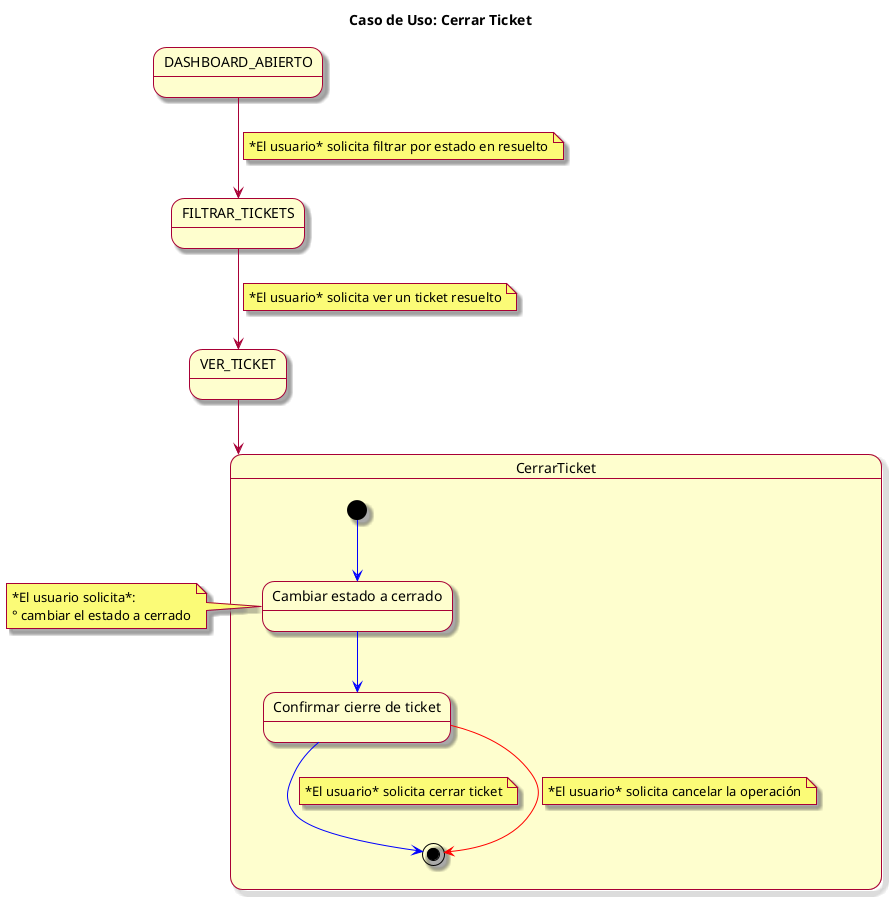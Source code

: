@startuml
skin rose
title Caso de Uso: Cerrar Ticket

state DASHBOARD_ABIERTO
state VER_TICKET
state FILTRAR_TICKETS

DASHBOARD_ABIERTO --> FILTRAR_TICKETS
note on link: *El usuario* solicita filtrar por estado en resuelto
FILTRAR_TICKETS --> VER_TICKET
note on link: *El usuario* solicita ver un ticket resuelto
VER_TICKET --> CerrarTicket

state CerrarTicket {

  [*] -[#blue]-> ingresarVerTicket
  state "Cambiar estado a cerrado" as ingresarVerTicket
  ingresarVerTicket -[#blue]-> confirmarCierre
  state "Confirmar cierre de ticket" as confirmarCierre
  confirmarCierre -[#blue]-> [*]
  note on link: *El usuario* solicita cerrar ticket
    
  confirmarCierre -[#red]-> [*]
  note on link: *El usuario* solicita cancelar la operación
    
}


note left of ingresarVerTicket
  *El usuario solicita*: 
  ° cambiar el estado a cerrado
end note

@enduml